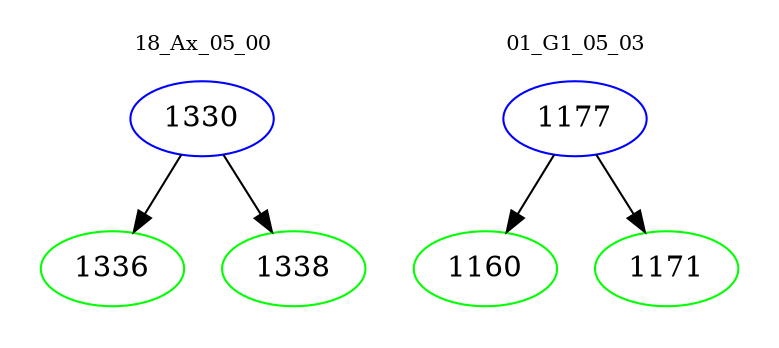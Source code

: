 digraph{
subgraph cluster_0 {
color = white
label = "18_Ax_05_00";
fontsize=10;
T0_1330 [label="1330", color="blue"]
T0_1330 -> T0_1336 [color="black"]
T0_1336 [label="1336", color="green"]
T0_1330 -> T0_1338 [color="black"]
T0_1338 [label="1338", color="green"]
}
subgraph cluster_1 {
color = white
label = "01_G1_05_03";
fontsize=10;
T1_1177 [label="1177", color="blue"]
T1_1177 -> T1_1160 [color="black"]
T1_1160 [label="1160", color="green"]
T1_1177 -> T1_1171 [color="black"]
T1_1171 [label="1171", color="green"]
}
}

